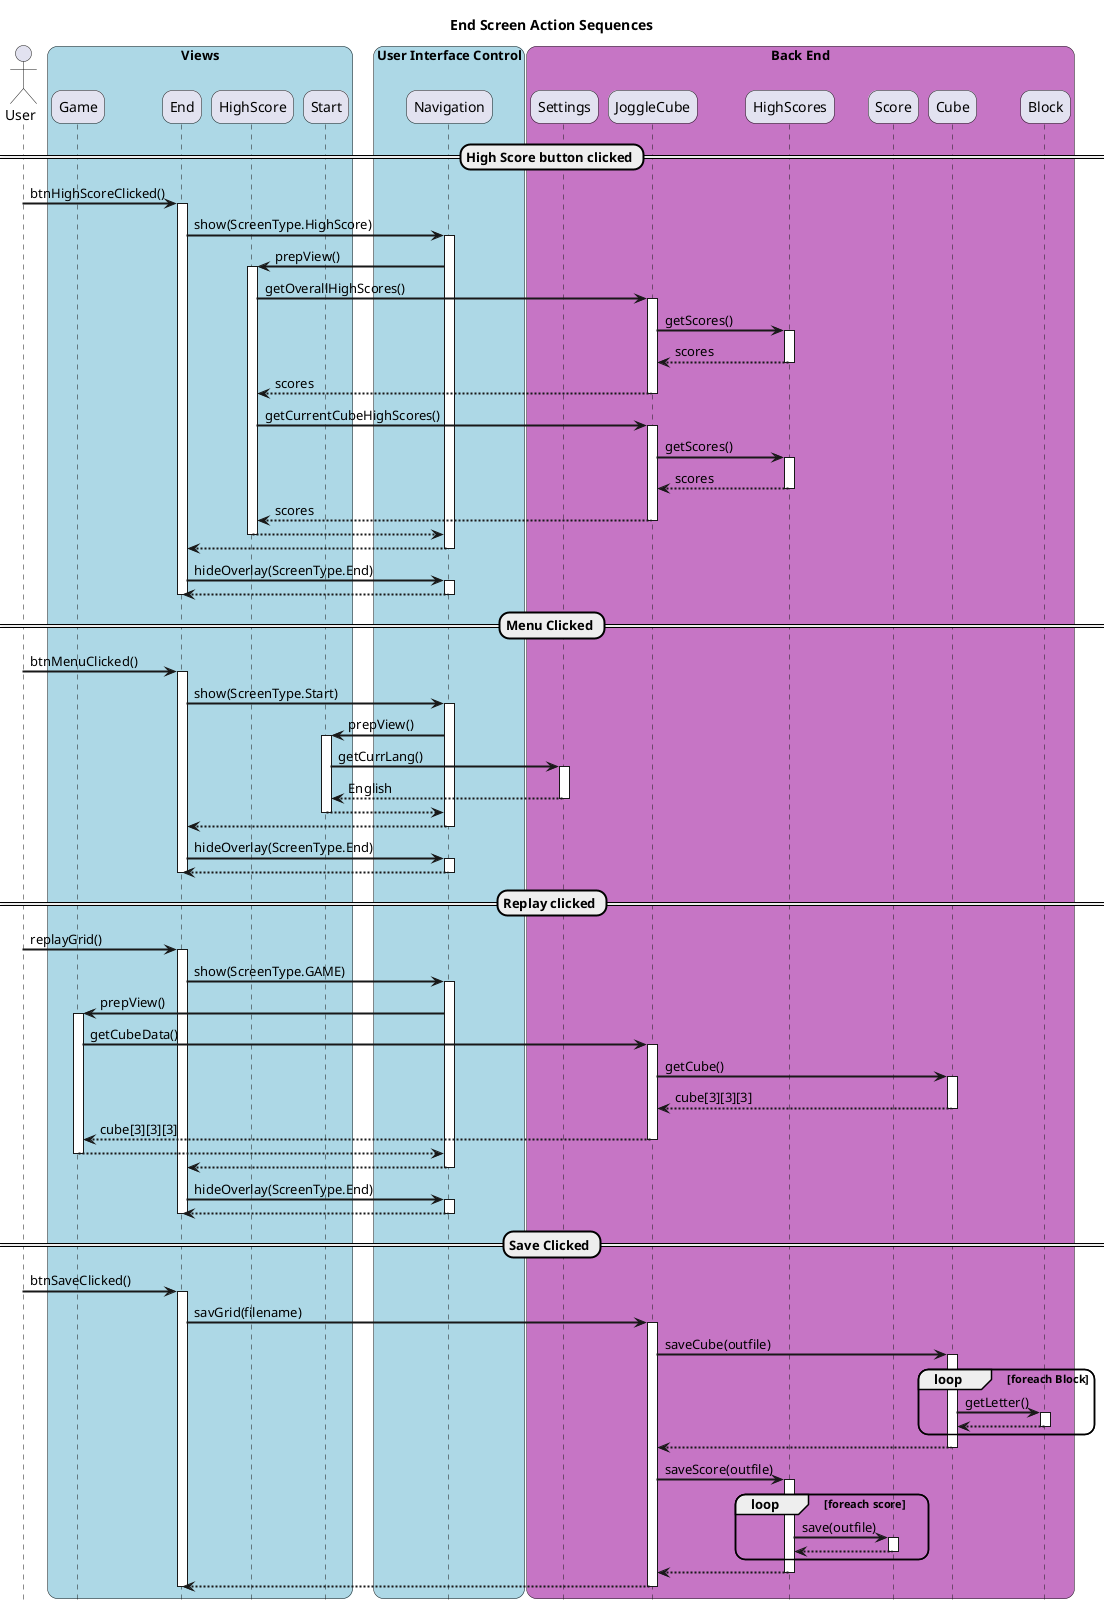 @startuml
hide footbox

title End Screen Action Sequences

skinparam sequenceArrowThickness 2
skinparam roundcorner 20
skinparam maxmessagesize 60


actor User

box "Views" #LightBlue

participant Game
participant End
participant HighScore
participant Start
end box

box "User Interface Control" #LightBlue

participant Navigation


end box


box "Back End" #c675c5

participant Settings
participant JoggleCube
participant HighScores
participant Score
participant Cube
participant Block
end box

== High Score button clicked ==

User -> End : btnHighScoreClicked()
activate End
    End -> Navigation :  show(ScreenType.HighScore)
    activate Navigation
        Navigation -> HighScore : prepView()
            activate HighScore
                HighScore -> JoggleCube : getOverallHighScores()
                activate JoggleCube
                JoggleCube -> HighScores : getScores()
                    activate HighScores
                        HighScores --> JoggleCube : scores
                    deactivate HighScores
                    JoggleCube --> HighScore : scores
                deactivate JoggleCube
                 HighScore -> JoggleCube : getCurrentCubeHighScores()
                activate JoggleCube
                    JoggleCube -> HighScores : getScores()
                    activate HighScores
                        HighScores --> JoggleCube : scores
                    deactivate HighScores
                    JoggleCube --> HighScore : scores
                deactivate JoggleCube
                HighScore --> Navigation
            deactivate HighScore
            Navigation --> End
    deactivate Navigation
    End -> Navigation : hideOverlay(ScreenType.End)
    activate Navigation
        Navigation --> End
    deactivate Navigation
deactivate End

== Menu Clicked ==

User -> End : btnMenuClicked()
activate End
    End -> Navigation : show(ScreenType.Start)
    activate Navigation
        Navigation -> Start : prepView()
        activate Start
            Start -> Settings : getCurrLang()
            activate Settings
                Settings --> Start : English
            deactivate Settings
            Start --> Navigation
        deactivate Start
        Navigation --> End
    deactivate Navigation
    End -> Navigation : hideOverlay(ScreenType.End)
    activate Navigation
        Navigation --> End
    deactivate Navigation
deactivate End

== Replay clicked ==
User -> End : replayGrid()
activate End
    End -> Navigation : show(ScreenType.GAME)
    activate Navigation
        Navigation -> Game: prepView()
        activate Game
            Game -> JoggleCube : getCubeData()
            activate JoggleCube
                JoggleCube -> Cube : getCube()
                activate Cube
                    Cube --> JoggleCube : cube[3][3][3]
                deactivate Cube
                JoggleCube --> Game : cube[3][3][3]
            deactivate JoggleCube
            Game --> Navigation
        deactivate Game
        Navigation --> End
    deactivate Navigation
    End -> Navigation : hideOverlay(ScreenType.End)
    activate Navigation
        Navigation --> End
    deactivate Navigation
deactivate End

== Save Clicked ==

User -> End : btnSaveClicked()
activate End
    End -> JoggleCube : savGrid(filename)
    activate JoggleCube
        JoggleCube -> Cube : saveCube(outfile)
        activate Cube
            loop foreach Block
                Cube -> Block : getLetter()
                activate Block
                    Block --> Cube
                deactivate Block
            end
             Cube --> JoggleCube
        deactivate Cube
        JoggleCube -> HighScores : saveScore(outfile)
        activate HighScores 
            loop foreach score
                HighScores -> Score : save(outfile)
                activate Score
                    Score --> HighScores
                deactivate Score
            end
            HighScores --> JoggleCube
        deactivate HighScores
        JoggleCube --> End
    deactivate JoggleCube
deactivate End

@enduml